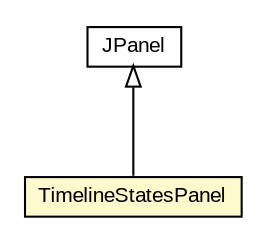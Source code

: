 #!/usr/local/bin/dot
#
# Class diagram 
# Generated by UMLGraph version 5.3 (http://www.umlgraph.org/)
#

digraph G {
	edge [fontname="arial",fontsize=10,labelfontname="arial",labelfontsize=10];
	node [fontname="arial",fontsize=10,shape=plaintext];
	nodesep=0.25;
	ranksep=0.5;
	// context.arch.intelligibility.apps.homeactivity.TimelineStatesPanel
	c106227 [label=<<table title="context.arch.intelligibility.apps.homeactivity.TimelineStatesPanel" border="0" cellborder="1" cellspacing="0" cellpadding="2" port="p" bgcolor="lemonChiffon" href="./TimelineStatesPanel.html">
		<tr><td><table border="0" cellspacing="0" cellpadding="1">
<tr><td align="center" balign="center"> TimelineStatesPanel </td></tr>
		</table></td></tr>
		</table>>, fontname="arial", fontcolor="black", fontsize=10.0];
	//context.arch.intelligibility.apps.homeactivity.TimelineStatesPanel extends javax.swing.JPanel
	c106384:p -> c106227:p [dir=back,arrowtail=empty];
	// javax.swing.JPanel
	c106384 [label=<<table title="javax.swing.JPanel" border="0" cellborder="1" cellspacing="0" cellpadding="2" port="p" href="http://java.sun.com/j2se/1.4.2/docs/api/javax/swing/JPanel.html">
		<tr><td><table border="0" cellspacing="0" cellpadding="1">
<tr><td align="center" balign="center"> JPanel </td></tr>
		</table></td></tr>
		</table>>, fontname="arial", fontcolor="black", fontsize=10.0];
}


